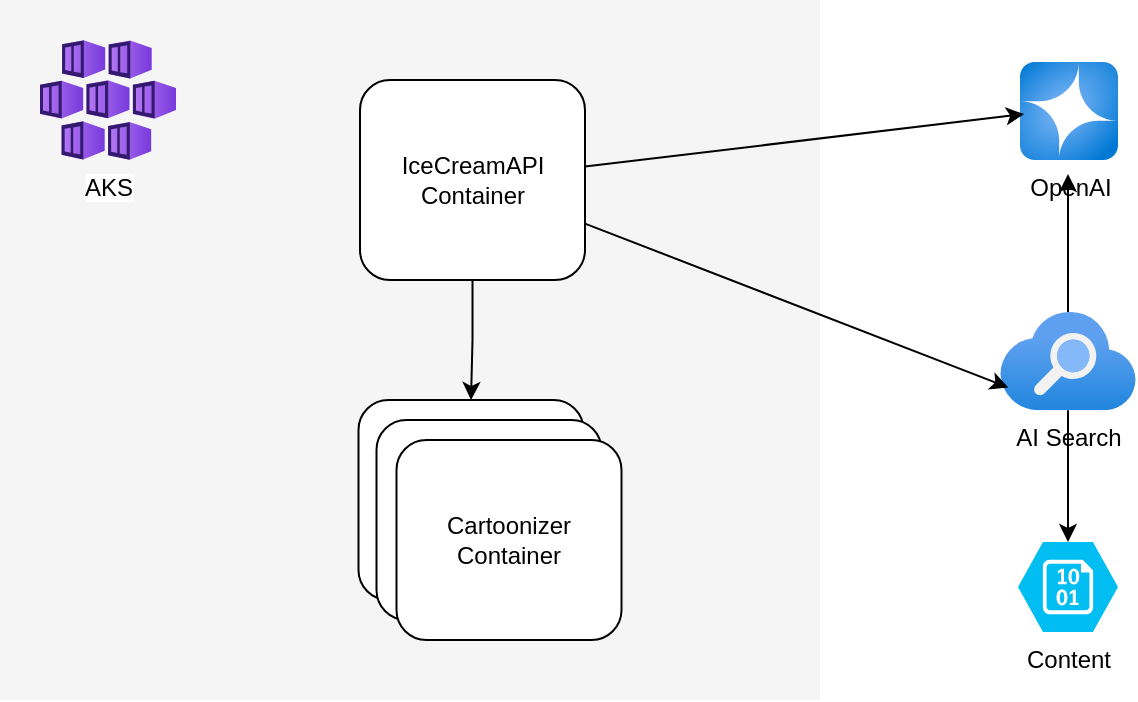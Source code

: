 <mxfile version="24.7.8">
  <diagram id="lyTLisJJIofeR1_NnUUN" name="Page-2">
    <mxGraphModel dx="1434" dy="836" grid="1" gridSize="10" guides="1" tooltips="1" connect="1" arrows="1" fold="1" page="1" pageScale="1" pageWidth="850" pageHeight="1100" math="0" shadow="0">
      <root>
        <mxCell id="0" />
        <mxCell id="1" parent="0" />
        <mxCell id="JnvJV3Z1eaSUhFazPmFS-1" value="" style="rounded=0;whiteSpace=wrap;html=1;fillColor=#f5f5f5;strokeColor=none;fontColor=#333333;" parent="1" vertex="1">
          <mxGeometry x="130" y="160" width="410" height="350" as="geometry" />
        </mxCell>
        <mxCell id="JnvJV3Z1eaSUhFazPmFS-2" value="AKS" style="image;aspect=fixed;html=1;points=[];align=center;fontSize=12;image=img/lib/azure2/compute/Kubernetes_Services.svg;" parent="1" vertex="1">
          <mxGeometry x="150" y="180" width="68" height="60" as="geometry" />
        </mxCell>
        <mxCell id="JnvJV3Z1eaSUhFazPmFS-12" style="edgeStyle=orthogonalEdgeStyle;rounded=0;orthogonalLoop=1;jettySize=auto;html=1;entryX=0.5;entryY=0;entryDx=0;entryDy=0;" parent="1" source="JnvJV3Z1eaSUhFazPmFS-3" target="JnvJV3Z1eaSUhFazPmFS-4" edge="1">
          <mxGeometry relative="1" as="geometry" />
        </mxCell>
        <mxCell id="JnvJV3Z1eaSUhFazPmFS-3" value="IceCreamAPI&lt;div&gt;Container&lt;/div&gt;" style="rounded=1;whiteSpace=wrap;html=1;" parent="1" vertex="1">
          <mxGeometry x="310" y="200" width="112.5" height="100" as="geometry" />
        </mxCell>
        <mxCell id="JnvJV3Z1eaSUhFazPmFS-4" value="Cartoonizer&lt;div&gt;Container&lt;/div&gt;" style="rounded=1;whiteSpace=wrap;html=1;" parent="1" vertex="1">
          <mxGeometry x="309.25" y="360" width="112.5" height="100" as="geometry" />
        </mxCell>
        <mxCell id="JnvJV3Z1eaSUhFazPmFS-5" value="Cartoonizer&lt;div&gt;Container&lt;/div&gt;" style="rounded=1;whiteSpace=wrap;html=1;" parent="1" vertex="1">
          <mxGeometry x="318.25" y="370" width="112.5" height="100" as="geometry" />
        </mxCell>
        <mxCell id="JnvJV3Z1eaSUhFazPmFS-6" value="Cartoonizer&lt;div&gt;Container&lt;/div&gt;" style="rounded=1;whiteSpace=wrap;html=1;" parent="1" vertex="1">
          <mxGeometry x="328.25" y="380" width="112.5" height="100" as="geometry" />
        </mxCell>
        <mxCell id="JnvJV3Z1eaSUhFazPmFS-7" value="AI Search" style="image;aspect=fixed;html=1;points=[];align=center;fontSize=12;image=img/lib/azure2/app_services/Search_Services.svg;" parent="1" vertex="1">
          <mxGeometry x="630" y="316" width="68" height="49.12" as="geometry" />
        </mxCell>
        <mxCell id="JnvJV3Z1eaSUhFazPmFS-8" value="Content" style="verticalLabelPosition=bottom;html=1;verticalAlign=top;align=center;strokeColor=none;fillColor=#00BEF2;shape=mxgraph.azure.storage_blob;" parent="1" vertex="1">
          <mxGeometry x="639" y="431" width="50" height="45" as="geometry" />
        </mxCell>
        <mxCell id="JnvJV3Z1eaSUhFazPmFS-10" style="edgeStyle=orthogonalEdgeStyle;rounded=0;orthogonalLoop=1;jettySize=auto;html=1;entryX=0.5;entryY=0;entryDx=0;entryDy=0;entryPerimeter=0;" parent="1" source="JnvJV3Z1eaSUhFazPmFS-7" target="JnvJV3Z1eaSUhFazPmFS-8" edge="1">
          <mxGeometry relative="1" as="geometry">
            <mxPoint x="660" y="426" as="targetPoint" />
          </mxGeometry>
        </mxCell>
        <mxCell id="JnvJV3Z1eaSUhFazPmFS-11" style="rounded=0;orthogonalLoop=1;jettySize=auto;html=1;entryX=0.061;entryY=0.768;entryDx=0;entryDy=0;entryPerimeter=0;" parent="1" source="JnvJV3Z1eaSUhFazPmFS-3" target="JnvJV3Z1eaSUhFazPmFS-7" edge="1">
          <mxGeometry relative="1" as="geometry" />
        </mxCell>
        <mxCell id="zIaTid1gQZ8m17bVv13c-1" value="OpenAI" style="image;aspect=fixed;html=1;points=[];align=center;fontSize=12;image=img/lib/azure2/ai_machine_learning/Azure_OpenAI.svg;" vertex="1" parent="1">
          <mxGeometry x="640" y="191" width="49" height="49" as="geometry" />
        </mxCell>
        <mxCell id="zIaTid1gQZ8m17bVv13c-4" style="edgeStyle=orthogonalEdgeStyle;rounded=0;orthogonalLoop=1;jettySize=auto;html=1;entryX=0.49;entryY=1.143;entryDx=0;entryDy=0;entryPerimeter=0;" edge="1" parent="1" source="JnvJV3Z1eaSUhFazPmFS-7" target="zIaTid1gQZ8m17bVv13c-1">
          <mxGeometry relative="1" as="geometry" />
        </mxCell>
        <mxCell id="zIaTid1gQZ8m17bVv13c-5" style="rounded=0;orthogonalLoop=1;jettySize=auto;html=1;entryX=0.041;entryY=0.531;entryDx=0;entryDy=0;entryPerimeter=0;" edge="1" parent="1" source="JnvJV3Z1eaSUhFazPmFS-3" target="zIaTid1gQZ8m17bVv13c-1">
          <mxGeometry relative="1" as="geometry" />
        </mxCell>
      </root>
    </mxGraphModel>
  </diagram>
</mxfile>
